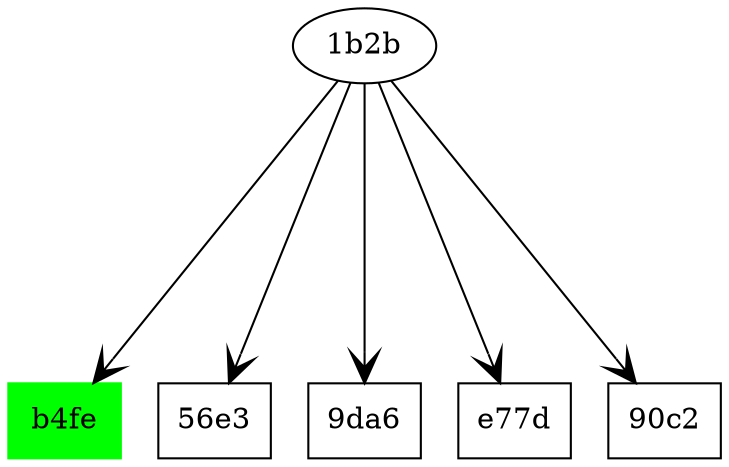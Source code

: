 // Also Likes Graph
digraph also_likes {
	edge [arrowhead=vee arrowsize=1.5]
	ranksep=2
	b4fe [label=b4fe color=green fillcolor=green shape=box style=filled]
	"1b2b" [label="1b2b"]
	"1b2b" -> b4fe
	"56e3" [label="56e3" shape=box]
	"1b2b" [label="1b2b"]
	"1b2b" -> "56e3"
	"9da6" [label="9da6" shape=box]
	"1b2b" [label="1b2b"]
	"1b2b" -> "9da6"
	e77d [label=e77d shape=box]
	"1b2b" [label="1b2b"]
	"1b2b" -> e77d
	"90c2" [label="90c2" shape=box]
	"1b2b" [label="1b2b"]
	"1b2b" -> "90c2"
}
